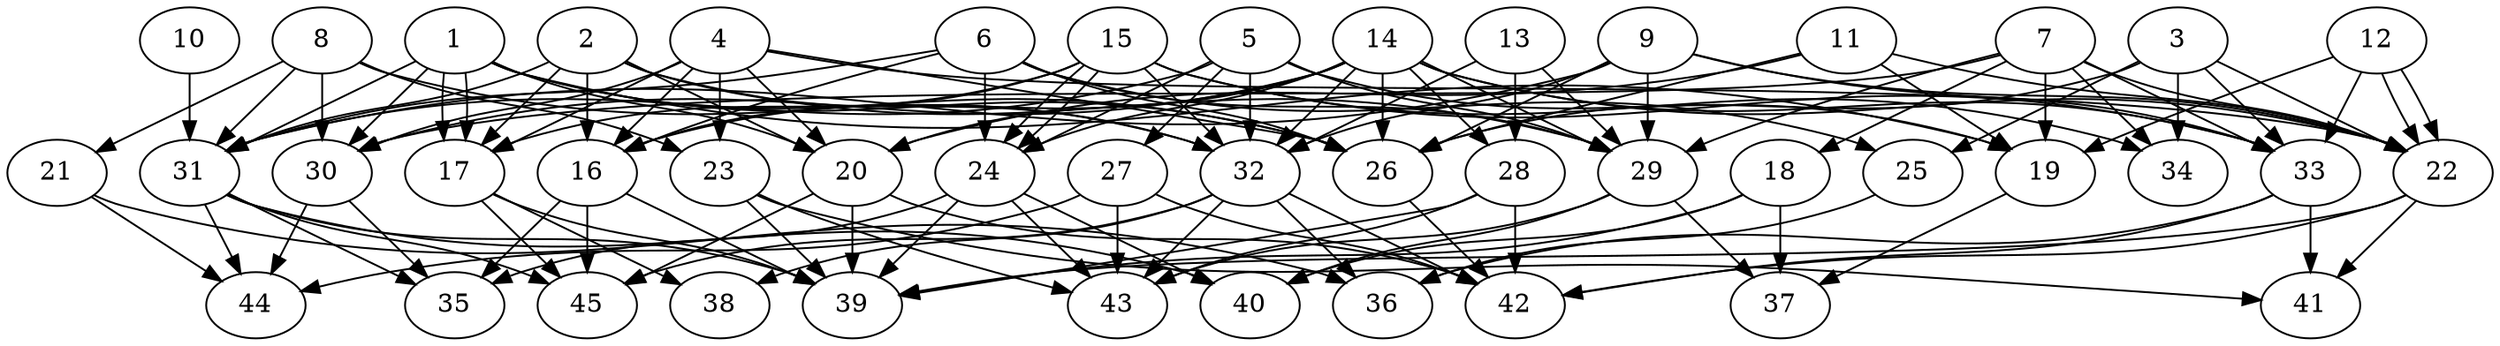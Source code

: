 // DAG automatically generated by daggen at Tue Aug  6 16:31:44 2019
// ./daggen --dot -n 45 --ccr 0.5 --fat 0.7 --regular 0.5 --density 0.5 --mindata 5242880 --maxdata 52428800 
digraph G {
  1 [size="22777856", alpha="0.18", expect_size="11388928"] 
  1 -> 17 [size ="11388928"]
  1 -> 17 [size ="11388928"]
  1 -> 19 [size ="11388928"]
  1 -> 20 [size ="11388928"]
  1 -> 26 [size ="11388928"]
  1 -> 30 [size ="11388928"]
  1 -> 31 [size ="11388928"]
  1 -> 32 [size ="11388928"]
  2 [size="103616512", alpha="0.20", expect_size="51808256"] 
  2 -> 16 [size ="51808256"]
  2 -> 17 [size ="51808256"]
  2 -> 20 [size ="51808256"]
  2 -> 29 [size ="51808256"]
  2 -> 31 [size ="51808256"]
  2 -> 32 [size ="51808256"]
  3 [size="19351552", alpha="0.01", expect_size="9675776"] 
  3 -> 22 [size ="9675776"]
  3 -> 25 [size ="9675776"]
  3 -> 26 [size ="9675776"]
  3 -> 33 [size ="9675776"]
  3 -> 34 [size ="9675776"]
  4 [size="35272704", alpha="0.18", expect_size="17636352"] 
  4 -> 16 [size ="17636352"]
  4 -> 17 [size ="17636352"]
  4 -> 20 [size ="17636352"]
  4 -> 22 [size ="17636352"]
  4 -> 23 [size ="17636352"]
  4 -> 26 [size ="17636352"]
  4 -> 30 [size ="17636352"]
  5 [size="27365376", alpha="0.19", expect_size="13682688"] 
  5 -> 19 [size ="13682688"]
  5 -> 24 [size ="13682688"]
  5 -> 27 [size ="13682688"]
  5 -> 29 [size ="13682688"]
  5 -> 31 [size ="13682688"]
  5 -> 32 [size ="13682688"]
  6 [size="87580672", alpha="0.16", expect_size="43790336"] 
  6 -> 16 [size ="43790336"]
  6 -> 24 [size ="43790336"]
  6 -> 25 [size ="43790336"]
  6 -> 26 [size ="43790336"]
  6 -> 29 [size ="43790336"]
  6 -> 31 [size ="43790336"]
  7 [size="92102656", alpha="0.05", expect_size="46051328"] 
  7 -> 18 [size ="46051328"]
  7 -> 19 [size ="46051328"]
  7 -> 22 [size ="46051328"]
  7 -> 29 [size ="46051328"]
  7 -> 30 [size ="46051328"]
  7 -> 33 [size ="46051328"]
  7 -> 34 [size ="46051328"]
  8 [size="31455232", alpha="0.19", expect_size="15727616"] 
  8 -> 21 [size ="15727616"]
  8 -> 23 [size ="15727616"]
  8 -> 26 [size ="15727616"]
  8 -> 30 [size ="15727616"]
  8 -> 31 [size ="15727616"]
  9 [size="78331904", alpha="0.02", expect_size="39165952"] 
  9 -> 22 [size ="39165952"]
  9 -> 26 [size ="39165952"]
  9 -> 29 [size ="39165952"]
  9 -> 31 [size ="39165952"]
  9 -> 32 [size ="39165952"]
  9 -> 33 [size ="39165952"]
  10 [size="50341888", alpha="0.01", expect_size="25170944"] 
  10 -> 31 [size ="25170944"]
  11 [size="30265344", alpha="0.13", expect_size="15132672"] 
  11 -> 19 [size ="15132672"]
  11 -> 20 [size ="15132672"]
  11 -> 22 [size ="15132672"]
  11 -> 26 [size ="15132672"]
  12 [size="18749440", alpha="0.12", expect_size="9374720"] 
  12 -> 19 [size ="9374720"]
  12 -> 22 [size ="9374720"]
  12 -> 22 [size ="9374720"]
  12 -> 33 [size ="9374720"]
  13 [size="18534400", alpha="0.13", expect_size="9267200"] 
  13 -> 28 [size ="9267200"]
  13 -> 29 [size ="9267200"]
  13 -> 32 [size ="9267200"]
  14 [size="23842816", alpha="0.09", expect_size="11921408"] 
  14 -> 16 [size ="11921408"]
  14 -> 20 [size ="11921408"]
  14 -> 22 [size ="11921408"]
  14 -> 24 [size ="11921408"]
  14 -> 26 [size ="11921408"]
  14 -> 28 [size ="11921408"]
  14 -> 29 [size ="11921408"]
  14 -> 30 [size ="11921408"]
  14 -> 32 [size ="11921408"]
  14 -> 33 [size ="11921408"]
  15 [size="12066816", alpha="0.16", expect_size="6033408"] 
  15 -> 16 [size ="6033408"]
  15 -> 17 [size ="6033408"]
  15 -> 24 [size ="6033408"]
  15 -> 24 [size ="6033408"]
  15 -> 32 [size ="6033408"]
  15 -> 33 [size ="6033408"]
  15 -> 34 [size ="6033408"]
  16 [size="103008256", alpha="0.12", expect_size="51504128"] 
  16 -> 35 [size ="51504128"]
  16 -> 39 [size ="51504128"]
  16 -> 45 [size ="51504128"]
  17 [size="82976768", alpha="0.00", expect_size="41488384"] 
  17 -> 38 [size ="41488384"]
  17 -> 39 [size ="41488384"]
  17 -> 45 [size ="41488384"]
  18 [size="104423424", alpha="0.06", expect_size="52211712"] 
  18 -> 37 [size ="52211712"]
  18 -> 39 [size ="52211712"]
  18 -> 40 [size ="52211712"]
  19 [size="101804032", alpha="0.02", expect_size="50902016"] 
  19 -> 37 [size ="50902016"]
  20 [size="18370560", alpha="0.10", expect_size="9185280"] 
  20 -> 39 [size ="9185280"]
  20 -> 42 [size ="9185280"]
  20 -> 45 [size ="9185280"]
  21 [size="21291008", alpha="0.01", expect_size="10645504"] 
  21 -> 36 [size ="10645504"]
  21 -> 44 [size ="10645504"]
  22 [size="82786304", alpha="0.12", expect_size="41393152"] 
  22 -> 39 [size ="41393152"]
  22 -> 41 [size ="41393152"]
  22 -> 42 [size ="41393152"]
  23 [size="45869056", alpha="0.04", expect_size="22934528"] 
  23 -> 39 [size ="22934528"]
  23 -> 41 [size ="22934528"]
  23 -> 43 [size ="22934528"]
  24 [size="14815232", alpha="0.02", expect_size="7407616"] 
  24 -> 35 [size ="7407616"]
  24 -> 39 [size ="7407616"]
  24 -> 40 [size ="7407616"]
  24 -> 43 [size ="7407616"]
  25 [size="58630144", alpha="0.03", expect_size="29315072"] 
  25 -> 36 [size ="29315072"]
  26 [size="41230336", alpha="0.01", expect_size="20615168"] 
  26 -> 42 [size ="20615168"]
  27 [size="97865728", alpha="0.15", expect_size="48932864"] 
  27 -> 42 [size ="48932864"]
  27 -> 43 [size ="48932864"]
  27 -> 44 [size ="48932864"]
  28 [size="99481600", alpha="0.15", expect_size="49740800"] 
  28 -> 39 [size ="49740800"]
  28 -> 42 [size ="49740800"]
  28 -> 43 [size ="49740800"]
  29 [size="33306624", alpha="0.09", expect_size="16653312"] 
  29 -> 37 [size ="16653312"]
  29 -> 40 [size ="16653312"]
  29 -> 43 [size ="16653312"]
  30 [size="42428416", alpha="0.11", expect_size="21214208"] 
  30 -> 35 [size ="21214208"]
  30 -> 44 [size ="21214208"]
  31 [size="90345472", alpha="0.17", expect_size="45172736"] 
  31 -> 35 [size ="45172736"]
  31 -> 39 [size ="45172736"]
  31 -> 40 [size ="45172736"]
  31 -> 44 [size ="45172736"]
  31 -> 45 [size ="45172736"]
  32 [size="94980096", alpha="0.05", expect_size="47490048"] 
  32 -> 36 [size ="47490048"]
  32 -> 38 [size ="47490048"]
  32 -> 42 [size ="47490048"]
  32 -> 43 [size ="47490048"]
  32 -> 45 [size ="47490048"]
  33 [size="55095296", alpha="0.15", expect_size="27547648"] 
  33 -> 36 [size ="27547648"]
  33 -> 41 [size ="27547648"]
  33 -> 42 [size ="27547648"]
  34 [size="73928704", alpha="0.08", expect_size="36964352"] 
  35 [size="81893376", alpha="0.01", expect_size="40946688"] 
  36 [size="95870976", alpha="0.13", expect_size="47935488"] 
  37 [size="98586624", alpha="0.01", expect_size="49293312"] 
  38 [size="77287424", alpha="0.09", expect_size="38643712"] 
  39 [size="52942848", alpha="0.16", expect_size="26471424"] 
  40 [size="93401088", alpha="0.05", expect_size="46700544"] 
  41 [size="49776640", alpha="0.16", expect_size="24888320"] 
  42 [size="36218880", alpha="0.03", expect_size="18109440"] 
  43 [size="60993536", alpha="0.17", expect_size="30496768"] 
  44 [size="37779456", alpha="0.12", expect_size="18889728"] 
  45 [size="74305536", alpha="0.17", expect_size="37152768"] 
}
